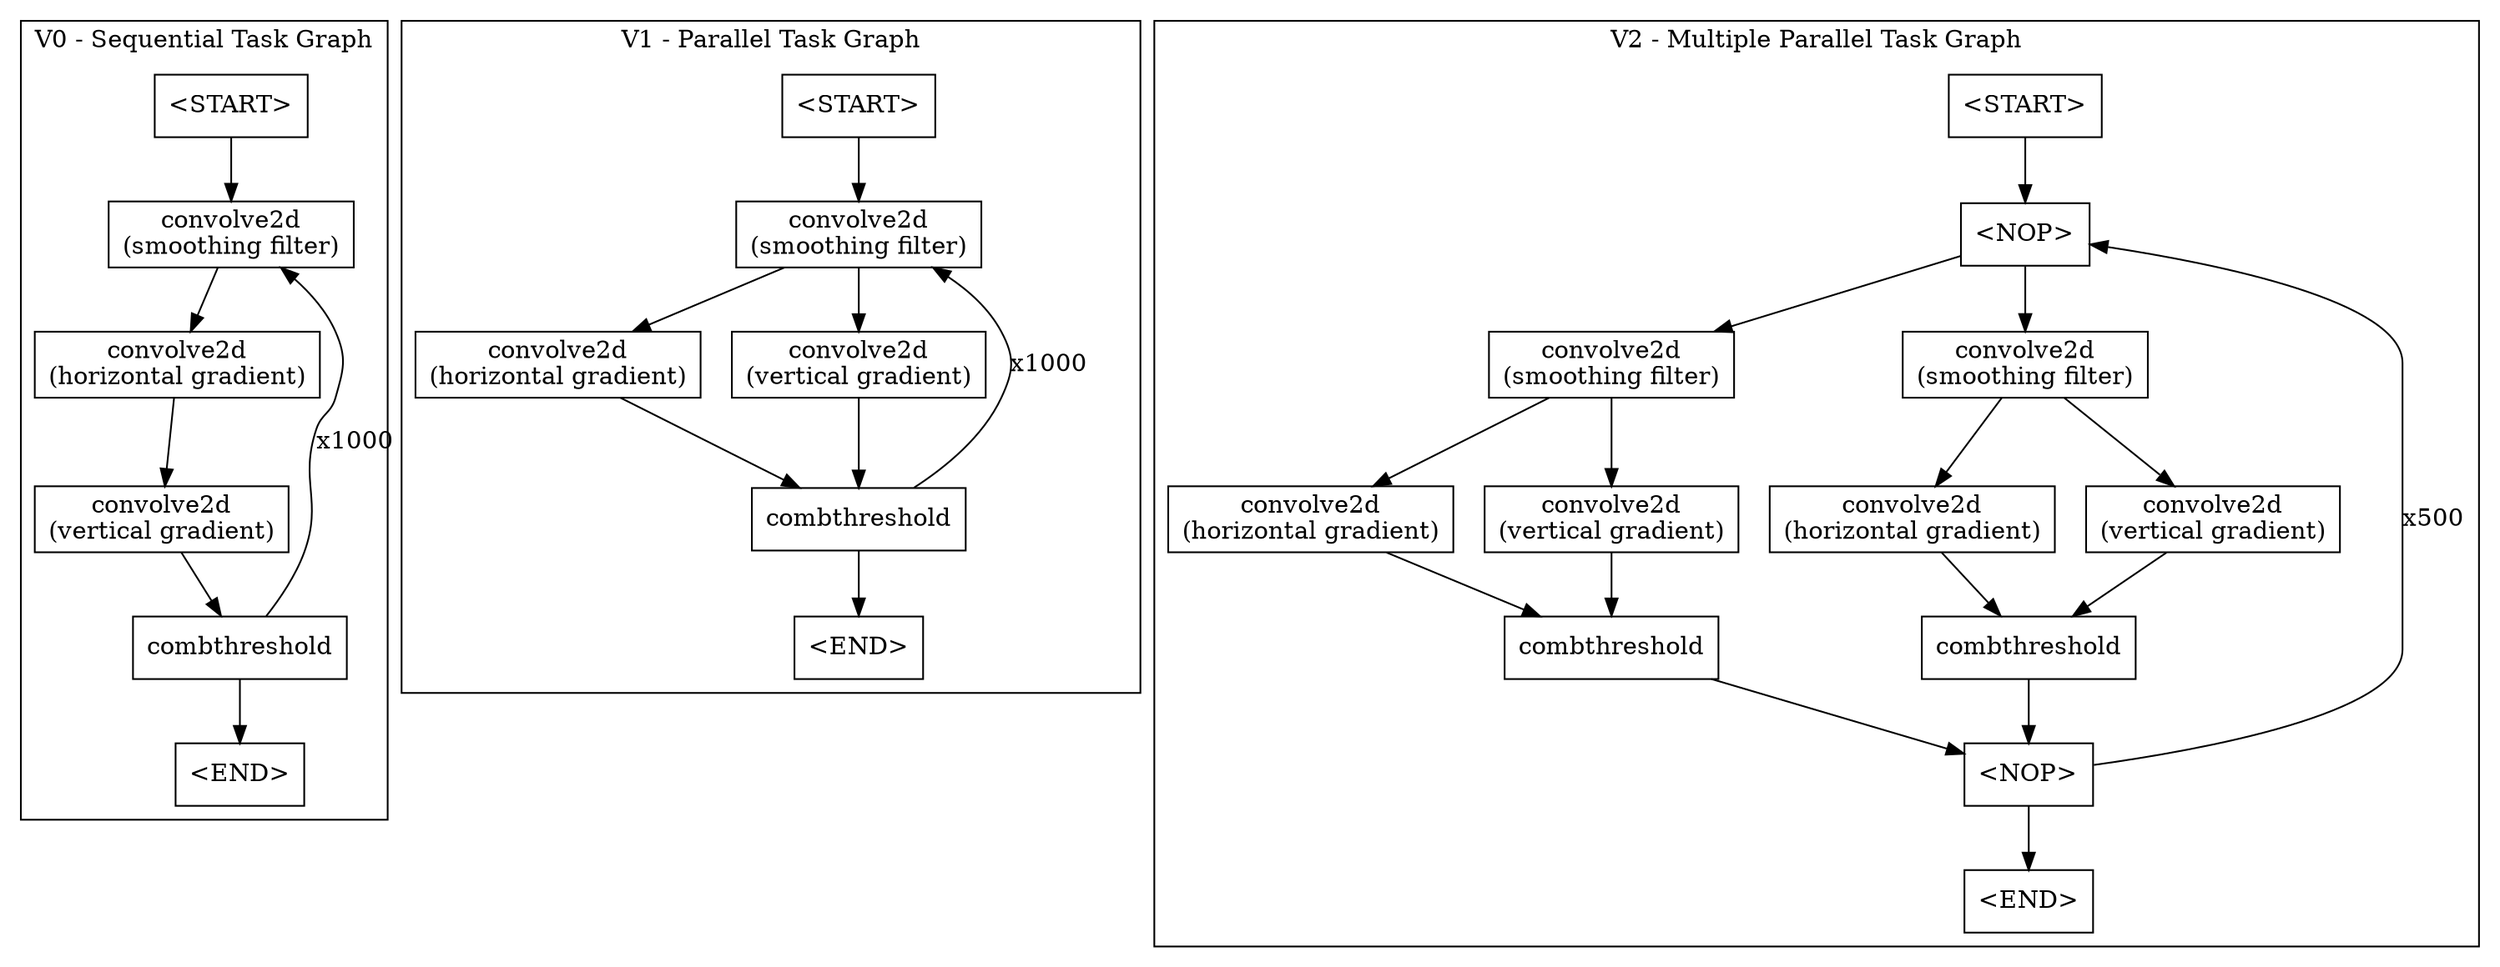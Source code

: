 digraph GN {
    node [shape=rectangle]

    subgraph cluster_0 {
        label="V0 - Sequential Task Graph";
		shape=rectangle;
        
        TS [label="<START>"]
        T1 [label="convolve2d\n(smoothing filter)"]
        T2 [label="convolve2d\n(horizontal gradient)"]
        T3 [label="convolve2d\n(vertical gradient)"]
        T4 [label="combthreshold"]
        TE [label="<END>"]

        TS -> T1
        T1 -> T2
        T2 -> T3
        T3 -> T4
        T4 -> T1 [label="x1000"]
        T4 -> TE
    }
    
    subgraph cluster_1 {
        label="V1 - Parallel Task Graph";
		shape=rectangle;
        
        TTS [label="<START>"]
        TT1 [label="convolve2d\n(smoothing filter)"]
        TT2 [label="convolve2d\n(horizontal gradient)"]
        TT3 [label="convolve2d\n(vertical gradient)"]
        TT4 [label="combthreshold"]
        TTE [label="<END>"]

        TTS -> TT1
        TT1 -> TT2
        TT1 -> TT3
        TT2 -> TT4
        TT3 -> TT4
        TT4 -> TT1 [label="x1000"]
        TT4 -> TTE
    }
    
    subgraph cluster_2 {
        label="V2 - Multiple Parallel Task Graph";
		shape=rectangle;
        
        TTTS [label="<START>"]
        TTTF1 [label="<NOP>"]
        TTTF2 [label="<NOP>"]
        
        TTT1 [label="convolve2d\n(smoothing filter)"]
        TTT2 [label="convolve2d\n(horizontal gradient)"]
        TTT3 [label="convolve2d\n(vertical gradient)"]
        TTT4 [label="combthreshold"]
        
        TTT5 [label="convolve2d\n(smoothing filter)"]
        TTT6 [label="convolve2d\n(horizontal gradient)"]
        TTT7 [label="convolve2d\n(vertical gradient)"]
        TTT8 [label="combthreshold"]
        
        TTTE [label="<END>"]

        TTTS -> TTTF1
        
        TTTF1 -> TTT1
        TTT1 -> TTT2
        TTT2 -> TTT4
        TTT1 -> TTT3
        TTT3 -> TTT4
        TTT4 -> TTTF2
        
        TTTF1 -> TTT5
        TTT5 -> TTT6
        TTT6 -> TTT8
        TTT5 -> TTT7
        TTT7 -> TTT8
        TTT8 -> TTTF2
        
        TTTF2 -> TTTF1 [label="x500"]
        TTTF2 -> TTTE

    }
}
